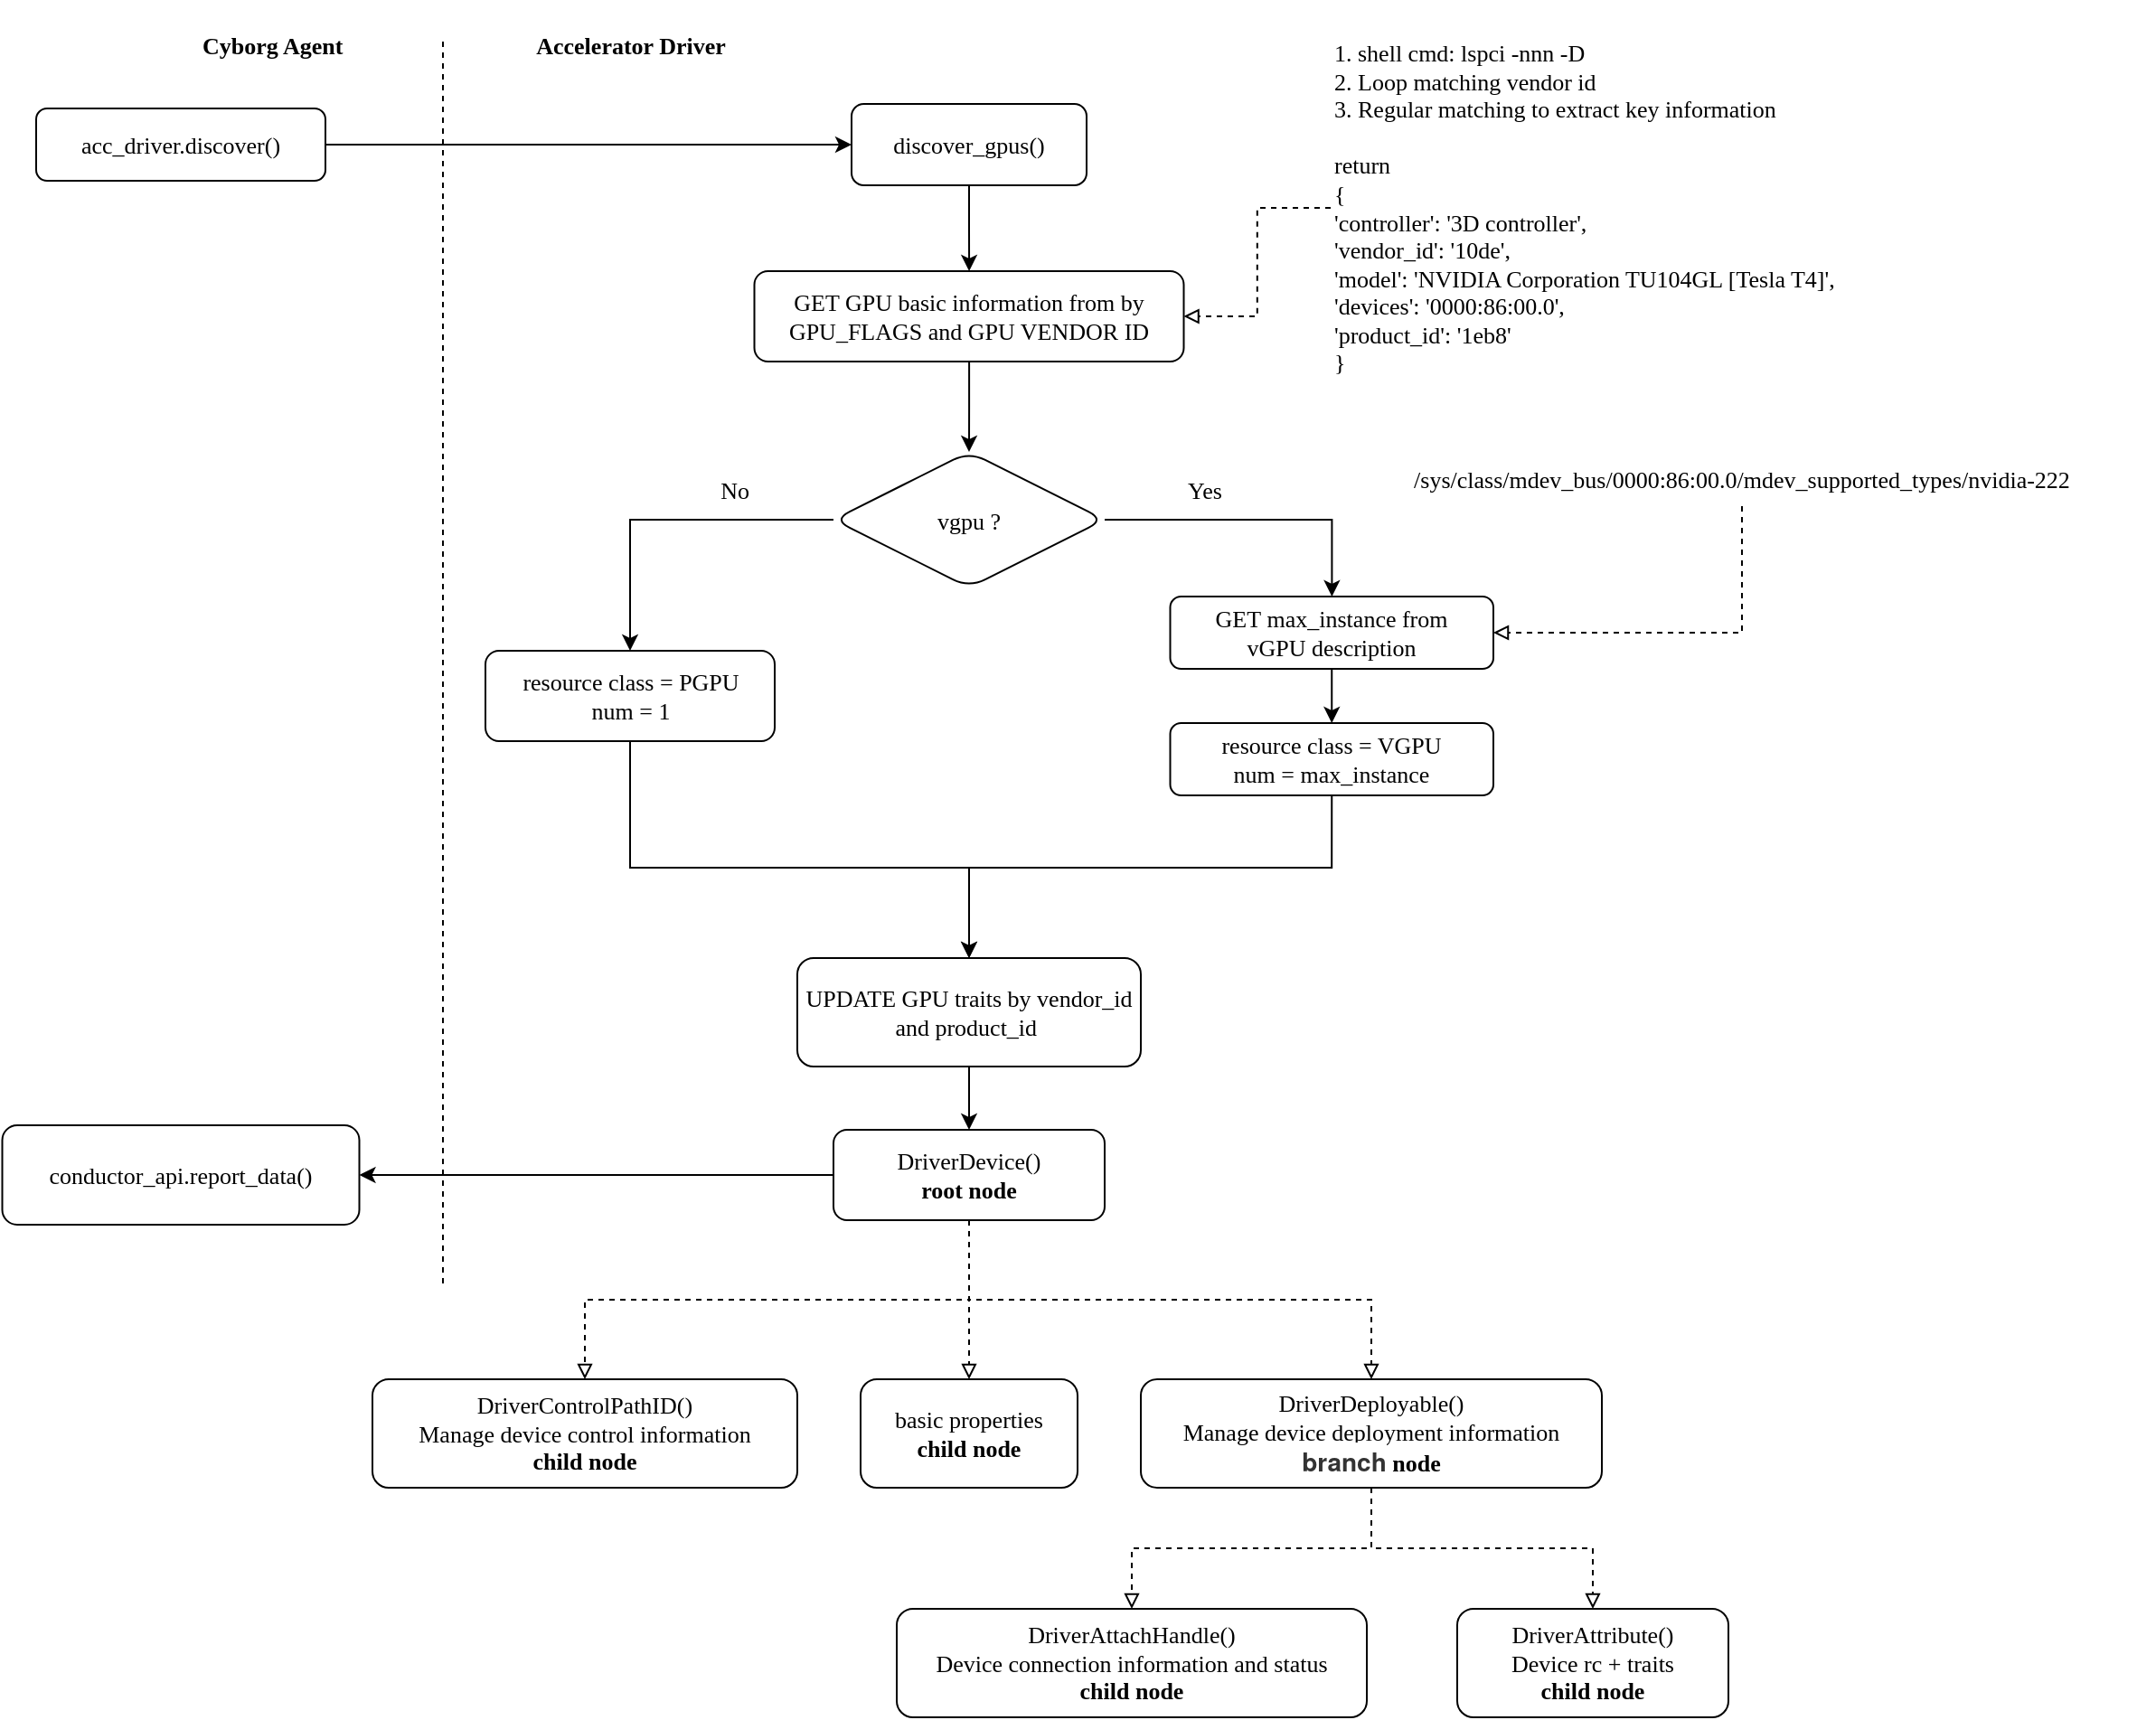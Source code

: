 <mxfile version="18.0.1" type="device"><diagram id="C5RBs43oDa-KdzZeNtuy" name="Page-1"><mxGraphModel dx="2249" dy="865" grid="1" gridSize="10" guides="1" tooltips="1" connect="1" arrows="1" fold="1" page="1" pageScale="1" pageWidth="827" pageHeight="1169" math="0" shadow="0"><root><mxCell id="WIyWlLk6GJQsqaUBKTNV-0"/><mxCell id="WIyWlLk6GJQsqaUBKTNV-1" parent="WIyWlLk6GJQsqaUBKTNV-0"/><mxCell id="WAE8pWBwquNPvmm19pOD-1" value="" style="edgeStyle=orthogonalEdgeStyle;rounded=0;orthogonalLoop=1;jettySize=auto;html=1;fontFamily=Comic Sans MS;fontSize=13;" parent="WIyWlLk6GJQsqaUBKTNV-1" source="WIyWlLk6GJQsqaUBKTNV-3" target="WAE8pWBwquNPvmm19pOD-0" edge="1"><mxGeometry relative="1" as="geometry"/></mxCell><mxCell id="WIyWlLk6GJQsqaUBKTNV-3" value="acc_driver.discover()" style="rounded=1;whiteSpace=wrap;html=1;fontSize=13;glass=0;strokeWidth=1;shadow=0;fontFamily=Comic Sans MS;" parent="WIyWlLk6GJQsqaUBKTNV-1" vertex="1"><mxGeometry x="-226" y="70" width="160" height="40" as="geometry"/></mxCell><mxCell id="WAE8pWBwquNPvmm19pOD-4" value="" style="edgeStyle=orthogonalEdgeStyle;rounded=0;orthogonalLoop=1;jettySize=auto;html=1;fontFamily=Comic Sans MS;fontSize=13;" parent="WIyWlLk6GJQsqaUBKTNV-1" source="WAE8pWBwquNPvmm19pOD-0" target="WAE8pWBwquNPvmm19pOD-3" edge="1"><mxGeometry relative="1" as="geometry"/></mxCell><mxCell id="WAE8pWBwquNPvmm19pOD-0" value="discover_gpus()" style="whiteSpace=wrap;html=1;rounded=1;glass=0;strokeWidth=1;shadow=0;fontFamily=Comic Sans MS;fontSize=13;" parent="WIyWlLk6GJQsqaUBKTNV-1" vertex="1"><mxGeometry x="225" y="67.5" width="130" height="45" as="geometry"/></mxCell><mxCell id="WAE8pWBwquNPvmm19pOD-16" value="" style="edgeStyle=orthogonalEdgeStyle;rounded=0;orthogonalLoop=1;jettySize=auto;html=1;fontFamily=Comic Sans MS;fontSize=13;" parent="WIyWlLk6GJQsqaUBKTNV-1" source="WAE8pWBwquNPvmm19pOD-3" target="WAE8pWBwquNPvmm19pOD-15" edge="1"><mxGeometry relative="1" as="geometry"/></mxCell><mxCell id="WAE8pWBwquNPvmm19pOD-3" value="GET GPU basic information from by GPU_FLAGS and GPU VENDOR ID" style="whiteSpace=wrap;html=1;rounded=1;glass=0;strokeWidth=1;shadow=0;fontFamily=Comic Sans MS;fontSize=13;" parent="WIyWlLk6GJQsqaUBKTNV-1" vertex="1"><mxGeometry x="171.25" y="160" width="237.5" height="50" as="geometry"/></mxCell><mxCell id="WAE8pWBwquNPvmm19pOD-17" style="edgeStyle=orthogonalEdgeStyle;rounded=0;orthogonalLoop=1;jettySize=auto;html=1;exitX=0;exitY=0.5;exitDx=0;exitDy=0;entryX=1;entryY=0.5;entryDx=0;entryDy=0;dashed=1;endArrow=block;endFill=0;fontFamily=Comic Sans MS;fontSize=13;" parent="WIyWlLk6GJQsqaUBKTNV-1" source="WAE8pWBwquNPvmm19pOD-5" target="WAE8pWBwquNPvmm19pOD-3" edge="1"><mxGeometry relative="1" as="geometry"/></mxCell><mxCell id="WAE8pWBwquNPvmm19pOD-5" value="1. shell cmd: lspci -nnn -D&lt;br style=&quot;font-size: 13px;&quot;&gt;2. Loop matching vendor id&lt;br style=&quot;font-size: 13px;&quot;&gt;3. Regular matching to extract key information&lt;br style=&quot;font-size: 13px;&quot;&gt;&lt;br style=&quot;font-size: 13px;&quot;&gt;return&amp;nbsp;&lt;br style=&quot;font-size: 13px;&quot;&gt;&lt;div style=&quot;font-size: 13px;&quot;&gt;{&lt;/div&gt;&lt;div style=&quot;font-size: 13px;&quot;&gt;&lt;span style=&quot;font-size: 13px;&quot;&gt;&#9;&lt;/span&gt;'controller': '3D controller',&lt;/div&gt;&lt;div style=&quot;font-size: 13px;&quot;&gt;&lt;span style=&quot;font-size: 13px;&quot;&gt;&#9;&lt;/span&gt;'vendor_id': '10de',&lt;/div&gt;&lt;div style=&quot;font-size: 13px;&quot;&gt;&lt;span style=&quot;font-size: 13px;&quot;&gt;&#9;&lt;/span&gt;'model': 'NVIDIA Corporation TU104GL [Tesla T4]',&lt;/div&gt;&lt;div style=&quot;font-size: 13px;&quot;&gt;&lt;span style=&quot;font-size: 13px;&quot;&gt;&#9;&lt;/span&gt;'devices': '0000:86:00.0',&lt;/div&gt;&lt;div style=&quot;font-size: 13px;&quot;&gt;&lt;span style=&quot;font-size: 13px;&quot;&gt;&#9;&lt;/span&gt;'product_id': '1eb8'&lt;/div&gt;&lt;div style=&quot;font-size: 13px;&quot;&gt;}&lt;/div&gt;" style="text;html=1;strokeColor=none;fillColor=none;align=left;verticalAlign=middle;whiteSpace=wrap;rounded=0;fontFamily=Comic Sans MS;fontSize=13;" parent="WIyWlLk6GJQsqaUBKTNV-1" vertex="1"><mxGeometry x="490" y="10" width="350" height="230" as="geometry"/></mxCell><mxCell id="WAE8pWBwquNPvmm19pOD-19" value="No" style="edgeStyle=orthogonalEdgeStyle;rounded=0;orthogonalLoop=1;jettySize=auto;html=1;endArrow=classic;endFill=1;fontFamily=Comic Sans MS;fontSize=13;" parent="WIyWlLk6GJQsqaUBKTNV-1" source="WAE8pWBwquNPvmm19pOD-15" target="WAE8pWBwquNPvmm19pOD-18" edge="1"><mxGeometry x="-0.405" y="-17" relative="1" as="geometry"><mxPoint as="offset"/></mxGeometry></mxCell><mxCell id="WAE8pWBwquNPvmm19pOD-24" value="Yes" style="edgeStyle=orthogonalEdgeStyle;rounded=0;orthogonalLoop=1;jettySize=auto;html=1;endArrow=classic;endFill=1;fontFamily=Comic Sans MS;fontSize=13;" parent="WIyWlLk6GJQsqaUBKTNV-1" source="WAE8pWBwquNPvmm19pOD-15" target="WAE8pWBwquNPvmm19pOD-23" edge="1"><mxGeometry x="-0.346" y="18" relative="1" as="geometry"><mxPoint y="1" as="offset"/></mxGeometry></mxCell><mxCell id="WAE8pWBwquNPvmm19pOD-15" value="vgpu ?" style="rhombus;whiteSpace=wrap;html=1;rounded=1;glass=0;strokeWidth=1;shadow=0;fontFamily=Comic Sans MS;fontSize=13;" parent="WIyWlLk6GJQsqaUBKTNV-1" vertex="1"><mxGeometry x="215" y="260" width="150" height="75" as="geometry"/></mxCell><mxCell id="WAE8pWBwquNPvmm19pOD-28" value="" style="edgeStyle=orthogonalEdgeStyle;rounded=0;orthogonalLoop=1;jettySize=auto;html=1;endArrow=classic;endFill=1;fontFamily=Comic Sans MS;fontSize=13;" parent="WIyWlLk6GJQsqaUBKTNV-1" source="WAE8pWBwquNPvmm19pOD-18" target="WAE8pWBwquNPvmm19pOD-27" edge="1"><mxGeometry relative="1" as="geometry"><Array as="points"><mxPoint x="103" y="490"/><mxPoint x="290" y="490"/></Array></mxGeometry></mxCell><mxCell id="WAE8pWBwquNPvmm19pOD-18" value="resource class = PGPU&lt;br style=&quot;font-size: 13px;&quot;&gt;num = 1" style="whiteSpace=wrap;html=1;rounded=1;glass=0;strokeWidth=1;shadow=0;fontFamily=Comic Sans MS;fontSize=13;" parent="WIyWlLk6GJQsqaUBKTNV-1" vertex="1"><mxGeometry x="22.5" y="370" width="160" height="50" as="geometry"/></mxCell><mxCell id="WAE8pWBwquNPvmm19pOD-29" style="edgeStyle=orthogonalEdgeStyle;rounded=0;orthogonalLoop=1;jettySize=auto;html=1;exitX=0.5;exitY=1;exitDx=0;exitDy=0;entryX=0.5;entryY=0;entryDx=0;entryDy=0;endArrow=classic;endFill=1;fontFamily=Comic Sans MS;fontSize=13;" parent="WIyWlLk6GJQsqaUBKTNV-1" source="WAE8pWBwquNPvmm19pOD-21" target="WAE8pWBwquNPvmm19pOD-27" edge="1"><mxGeometry relative="1" as="geometry"><Array as="points"><mxPoint x="491" y="490"/><mxPoint x="290" y="490"/></Array></mxGeometry></mxCell><mxCell id="WAE8pWBwquNPvmm19pOD-21" value="resource class = VGPU&lt;br style=&quot;font-size: 13px;&quot;&gt;num = max_instance" style="whiteSpace=wrap;html=1;rounded=1;glass=0;strokeWidth=1;shadow=0;fontFamily=Comic Sans MS;fontSize=13;" parent="WIyWlLk6GJQsqaUBKTNV-1" vertex="1"><mxGeometry x="401.25" y="410" width="178.75" height="40" as="geometry"/></mxCell><mxCell id="WAE8pWBwquNPvmm19pOD-26" style="edgeStyle=orthogonalEdgeStyle;rounded=0;orthogonalLoop=1;jettySize=auto;html=1;exitX=0.5;exitY=1;exitDx=0;exitDy=0;entryX=0.5;entryY=0;entryDx=0;entryDy=0;endArrow=classic;endFill=1;fontFamily=Comic Sans MS;fontSize=13;" parent="WIyWlLk6GJQsqaUBKTNV-1" source="WAE8pWBwquNPvmm19pOD-23" target="WAE8pWBwquNPvmm19pOD-21" edge="1"><mxGeometry relative="1" as="geometry"/></mxCell><mxCell id="WAE8pWBwquNPvmm19pOD-23" value="GET&amp;nbsp;max_instance from vGPU&amp;nbsp;description" style="whiteSpace=wrap;html=1;rounded=1;glass=0;strokeWidth=1;shadow=0;fontFamily=Comic Sans MS;fontSize=13;" parent="WIyWlLk6GJQsqaUBKTNV-1" vertex="1"><mxGeometry x="401.25" y="340" width="178.75" height="40" as="geometry"/></mxCell><mxCell id="WAE8pWBwquNPvmm19pOD-53" style="edgeStyle=orthogonalEdgeStyle;rounded=0;orthogonalLoop=1;jettySize=auto;html=1;exitX=0.5;exitY=1;exitDx=0;exitDy=0;entryX=1;entryY=0.5;entryDx=0;entryDy=0;dashed=1;fontFamily=Comic Sans MS;fontSize=13;endArrow=block;endFill=0;" parent="WIyWlLk6GJQsqaUBKTNV-1" source="WAE8pWBwquNPvmm19pOD-25" target="WAE8pWBwquNPvmm19pOD-23" edge="1"><mxGeometry relative="1" as="geometry"/></mxCell><mxCell id="WAE8pWBwquNPvmm19pOD-25" value="/sys/class/mdev_bus/0000:86:00.0/mdev_supported_types/nvidia-222" style="text;html=1;strokeColor=none;fillColor=none;align=center;verticalAlign=middle;whiteSpace=wrap;rounded=0;fontFamily=Comic Sans MS;fontSize=13;" parent="WIyWlLk6GJQsqaUBKTNV-1" vertex="1"><mxGeometry x="490" y="260" width="455" height="30" as="geometry"/></mxCell><mxCell id="WAE8pWBwquNPvmm19pOD-31" value="" style="edgeStyle=orthogonalEdgeStyle;rounded=0;orthogonalLoop=1;jettySize=auto;html=1;endArrow=classic;endFill=1;fontFamily=Comic Sans MS;fontSize=13;" parent="WIyWlLk6GJQsqaUBKTNV-1" source="WAE8pWBwquNPvmm19pOD-27" target="WAE8pWBwquNPvmm19pOD-30" edge="1"><mxGeometry relative="1" as="geometry"/></mxCell><mxCell id="WAE8pWBwquNPvmm19pOD-27" value="UPDATE GPU traits by vendor_id and product_id&amp;nbsp;" style="whiteSpace=wrap;html=1;rounded=1;glass=0;strokeWidth=1;shadow=0;fontFamily=Comic Sans MS;fontSize=13;" parent="WIyWlLk6GJQsqaUBKTNV-1" vertex="1"><mxGeometry x="195" y="540" width="190" height="60" as="geometry"/></mxCell><mxCell id="WAE8pWBwquNPvmm19pOD-38" value="" style="edgeStyle=orthogonalEdgeStyle;rounded=0;orthogonalLoop=1;jettySize=auto;html=1;endArrow=block;endFill=0;dashed=1;fontFamily=Comic Sans MS;fontSize=13;" parent="WIyWlLk6GJQsqaUBKTNV-1" source="WAE8pWBwquNPvmm19pOD-30" target="WAE8pWBwquNPvmm19pOD-37" edge="1"><mxGeometry relative="1" as="geometry"/></mxCell><mxCell id="WAE8pWBwquNPvmm19pOD-41" style="edgeStyle=orthogonalEdgeStyle;rounded=0;orthogonalLoop=1;jettySize=auto;html=1;exitX=0.5;exitY=1;exitDx=0;exitDy=0;entryX=0.5;entryY=0;entryDx=0;entryDy=0;endArrow=block;endFill=0;dashed=1;fontFamily=Comic Sans MS;fontSize=13;" parent="WIyWlLk6GJQsqaUBKTNV-1" source="WAE8pWBwquNPvmm19pOD-30" target="WAE8pWBwquNPvmm19pOD-34" edge="1"><mxGeometry relative="1" as="geometry"/></mxCell><mxCell id="WAE8pWBwquNPvmm19pOD-42" style="edgeStyle=orthogonalEdgeStyle;rounded=0;orthogonalLoop=1;jettySize=auto;html=1;exitX=0.5;exitY=1;exitDx=0;exitDy=0;entryX=0.5;entryY=0;entryDx=0;entryDy=0;endArrow=block;endFill=0;dashed=1;fontFamily=Comic Sans MS;fontSize=13;" parent="WIyWlLk6GJQsqaUBKTNV-1" source="WAE8pWBwquNPvmm19pOD-30" target="WAE8pWBwquNPvmm19pOD-32" edge="1"><mxGeometry relative="1" as="geometry"/></mxCell><mxCell id="WAE8pWBwquNPvmm19pOD-46" value="" style="edgeStyle=orthogonalEdgeStyle;rounded=0;orthogonalLoop=1;jettySize=auto;html=1;endArrow=classic;endFill=1;fontFamily=Comic Sans MS;fontSize=13;" parent="WIyWlLk6GJQsqaUBKTNV-1" source="WAE8pWBwquNPvmm19pOD-30" target="WAE8pWBwquNPvmm19pOD-45" edge="1"><mxGeometry relative="1" as="geometry"/></mxCell><mxCell id="WAE8pWBwquNPvmm19pOD-30" value="DriverDevice()&lt;br style=&quot;font-size: 13px;&quot;&gt;&lt;b style=&quot;font-size: 13px;&quot;&gt;root node&lt;/b&gt;" style="whiteSpace=wrap;html=1;rounded=1;glass=0;strokeWidth=1;shadow=0;fontFamily=Comic Sans MS;fontSize=13;" parent="WIyWlLk6GJQsqaUBKTNV-1" vertex="1"><mxGeometry x="215" y="635" width="150" height="50" as="geometry"/></mxCell><mxCell id="WAE8pWBwquNPvmm19pOD-32" value="DriverControlPathID()&lt;br style=&quot;font-size: 13px;&quot;&gt;&lt;div style=&quot;font-size: 13px;&quot;&gt;Manage device control information&lt;br style=&quot;font-size: 13px;&quot;&gt;&lt;/div&gt;&lt;div style=&quot;font-size: 13px;&quot;&gt;&lt;b style=&quot;font-size: 13px;&quot;&gt;child node&lt;/b&gt;&lt;/div&gt;" style="whiteSpace=wrap;html=1;rounded=1;glass=0;strokeWidth=1;shadow=0;fontFamily=Comic Sans MS;fontSize=13;" parent="WIyWlLk6GJQsqaUBKTNV-1" vertex="1"><mxGeometry x="-40" y="773" width="235" height="60" as="geometry"/></mxCell><mxCell id="WAE8pWBwquNPvmm19pOD-40" value="" style="edgeStyle=orthogonalEdgeStyle;rounded=0;orthogonalLoop=1;jettySize=auto;html=1;endArrow=block;endFill=0;dashed=1;fontFamily=Comic Sans MS;fontSize=13;" parent="WIyWlLk6GJQsqaUBKTNV-1" source="WAE8pWBwquNPvmm19pOD-34" target="WAE8pWBwquNPvmm19pOD-39" edge="1"><mxGeometry relative="1" as="geometry"/></mxCell><mxCell id="WAE8pWBwquNPvmm19pOD-52" value="" style="edgeStyle=orthogonalEdgeStyle;rounded=0;orthogonalLoop=1;jettySize=auto;html=1;dashed=1;endArrow=block;endFill=0;fontFamily=Comic Sans MS;fontSize=13;" parent="WIyWlLk6GJQsqaUBKTNV-1" source="WAE8pWBwquNPvmm19pOD-34" target="WAE8pWBwquNPvmm19pOD-51" edge="1"><mxGeometry relative="1" as="geometry"/></mxCell><mxCell id="WAE8pWBwquNPvmm19pOD-34" value="DriverDeployable()&lt;br style=&quot;font-size: 13px;&quot;&gt;Manage device deployment information&lt;br style=&quot;font-size: 13px;&quot;&gt;&lt;span style=&quot;color: rgb(51, 51, 51); font-family: &amp;quot;Helvetica Neue&amp;quot;, Helvetica, Arial, &amp;quot;PingFang SC&amp;quot;, &amp;quot;Hiragino Sans GB&amp;quot;, &amp;quot;Microsoft YaHei&amp;quot;, &amp;quot;WenQuanYi Micro Hei&amp;quot;, sans-serif; font-size: 14px; text-align: start; text-indent: 28px; background-color: rgb(255, 255, 255);&quot;&gt;&lt;b&gt;branch&lt;/b&gt;&lt;/span&gt;&lt;b style=&quot;font-size: 13px;&quot;&gt;&amp;nbsp;node&lt;/b&gt;" style="whiteSpace=wrap;html=1;rounded=1;glass=0;strokeWidth=1;shadow=0;fontFamily=Comic Sans MS;fontSize=13;" parent="WIyWlLk6GJQsqaUBKTNV-1" vertex="1"><mxGeometry x="385" y="773" width="255" height="60" as="geometry"/></mxCell><mxCell id="WAE8pWBwquNPvmm19pOD-37" value="basic properties&lt;br style=&quot;font-size: 13px;&quot;&gt;&lt;b style=&quot;font-size: 13px;&quot;&gt;child node&lt;/b&gt;" style="whiteSpace=wrap;html=1;rounded=1;glass=0;strokeWidth=1;shadow=0;fontFamily=Comic Sans MS;fontSize=13;" parent="WIyWlLk6GJQsqaUBKTNV-1" vertex="1"><mxGeometry x="230" y="773" width="120" height="60" as="geometry"/></mxCell><mxCell id="WAE8pWBwquNPvmm19pOD-39" value="DriverAttachHandle()&lt;br style=&quot;font-size: 13px;&quot;&gt;Device connection information and status&lt;br&gt;&lt;b&gt;child node&lt;/b&gt;" style="whiteSpace=wrap;html=1;rounded=1;glass=0;strokeWidth=1;shadow=0;fontFamily=Comic Sans MS;fontSize=13;" parent="WIyWlLk6GJQsqaUBKTNV-1" vertex="1"><mxGeometry x="250" y="900" width="260" height="60" as="geometry"/></mxCell><mxCell id="WAE8pWBwquNPvmm19pOD-45" value="conductor_api.report_data()" style="whiteSpace=wrap;html=1;rounded=1;glass=0;strokeWidth=1;shadow=0;fontFamily=Comic Sans MS;fontSize=13;" parent="WIyWlLk6GJQsqaUBKTNV-1" vertex="1"><mxGeometry x="-244.75" y="632.5" width="197.5" height="55" as="geometry"/></mxCell><mxCell id="WAE8pWBwquNPvmm19pOD-48" value="" style="endArrow=none;dashed=1;html=1;rounded=0;fontFamily=Comic Sans MS;fontSize=13;" parent="WIyWlLk6GJQsqaUBKTNV-1" edge="1"><mxGeometry width="50" height="50" relative="1" as="geometry"><mxPoint x="-1" y="720" as="sourcePoint"/><mxPoint x="-1" y="30" as="targetPoint"/></mxGeometry></mxCell><mxCell id="WAE8pWBwquNPvmm19pOD-49" value="Cyborg Agent&amp;nbsp;" style="text;html=1;strokeColor=none;fillColor=none;align=center;verticalAlign=middle;whiteSpace=wrap;rounded=0;fontFamily=Comic Sans MS;fontSize=13;fontStyle=1" parent="WIyWlLk6GJQsqaUBKTNV-1" vertex="1"><mxGeometry x="-141.25" y="20" width="95" height="30" as="geometry"/></mxCell><mxCell id="WAE8pWBwquNPvmm19pOD-50" value="Accelerator Driver" style="text;html=1;strokeColor=none;fillColor=none;align=center;verticalAlign=middle;whiteSpace=wrap;rounded=0;fontFamily=Comic Sans MS;fontSize=13;fontStyle=1" parent="WIyWlLk6GJQsqaUBKTNV-1" vertex="1"><mxGeometry x="33.75" y="20" width="137.5" height="30" as="geometry"/></mxCell><mxCell id="WAE8pWBwquNPvmm19pOD-51" value="DriverAttribute()&lt;br style=&quot;font-size: 13px;&quot;&gt;Device rc + traits&lt;br&gt;&lt;b&gt;child node&lt;/b&gt;" style="whiteSpace=wrap;html=1;rounded=1;glass=0;strokeWidth=1;shadow=0;fontFamily=Comic Sans MS;fontSize=13;" parent="WIyWlLk6GJQsqaUBKTNV-1" vertex="1"><mxGeometry x="560" y="900" width="150" height="60" as="geometry"/></mxCell></root></mxGraphModel></diagram></mxfile>